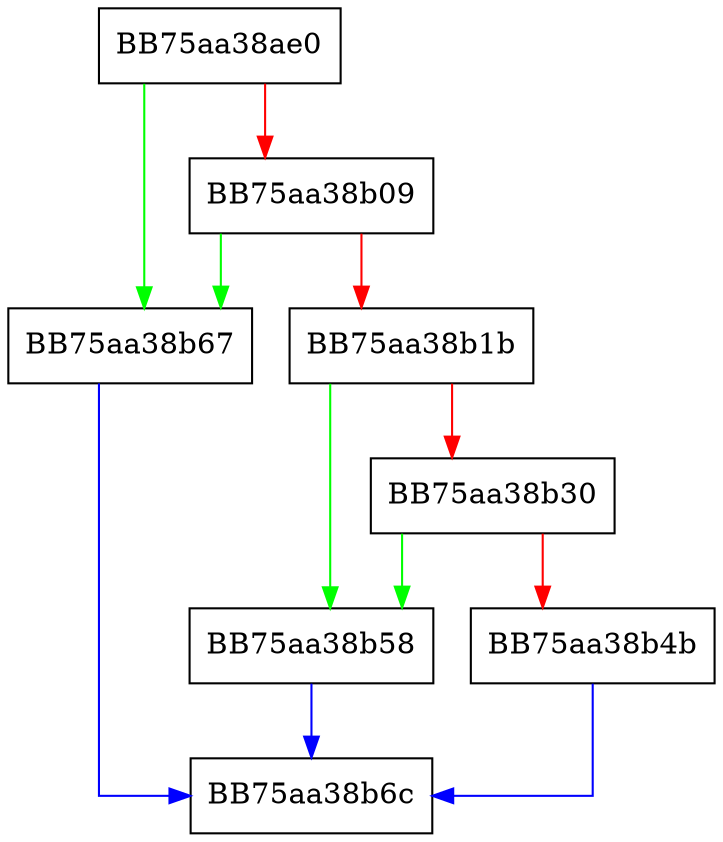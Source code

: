 digraph hasProperty {
  node [shape="box"];
  graph [splines=ortho];
  BB75aa38ae0 -> BB75aa38b67 [color="green"];
  BB75aa38ae0 -> BB75aa38b09 [color="red"];
  BB75aa38b09 -> BB75aa38b67 [color="green"];
  BB75aa38b09 -> BB75aa38b1b [color="red"];
  BB75aa38b1b -> BB75aa38b58 [color="green"];
  BB75aa38b1b -> BB75aa38b30 [color="red"];
  BB75aa38b30 -> BB75aa38b58 [color="green"];
  BB75aa38b30 -> BB75aa38b4b [color="red"];
  BB75aa38b4b -> BB75aa38b6c [color="blue"];
  BB75aa38b58 -> BB75aa38b6c [color="blue"];
  BB75aa38b67 -> BB75aa38b6c [color="blue"];
}